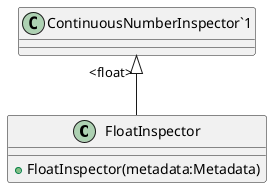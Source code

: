@startuml
class FloatInspector {
    + FloatInspector(metadata:Metadata)
}
"ContinuousNumberInspector`1" "<float>" <|-- FloatInspector
@enduml
